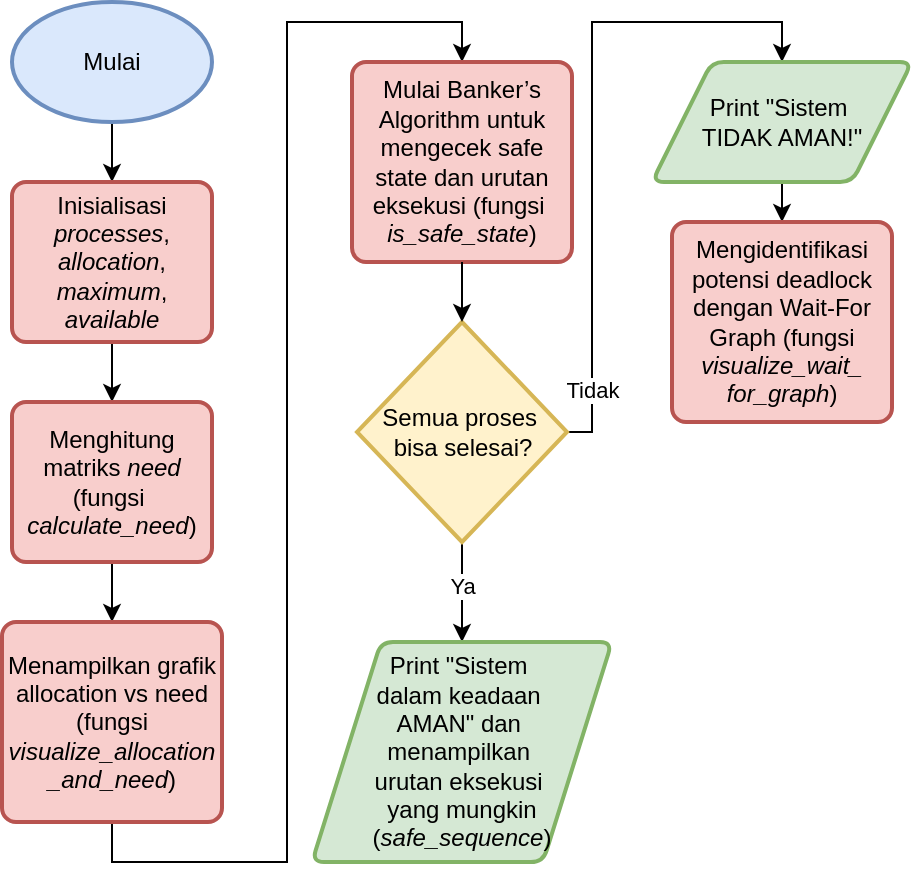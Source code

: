<mxfile version="26.2.14">
  <diagram name="Page-1" id="2t6RAkEXw6tURz-xVzC8">
    <mxGraphModel dx="671" dy="332" grid="1" gridSize="10" guides="1" tooltips="1" connect="1" arrows="1" fold="1" page="1" pageScale="1" pageWidth="850" pageHeight="1100" math="0" shadow="0">
      <root>
        <mxCell id="0" />
        <mxCell id="1" parent="0" />
        <mxCell id="vlM3vvVPuQ_DbB2GBHVn-4" style="edgeStyle=orthogonalEdgeStyle;rounded=0;orthogonalLoop=1;jettySize=auto;html=1;exitX=0.5;exitY=1;exitDx=0;exitDy=0;exitPerimeter=0;entryX=0.5;entryY=0;entryDx=0;entryDy=0;" edge="1" parent="1" source="vlM3vvVPuQ_DbB2GBHVn-2" target="vlM3vvVPuQ_DbB2GBHVn-3">
          <mxGeometry relative="1" as="geometry" />
        </mxCell>
        <mxCell id="vlM3vvVPuQ_DbB2GBHVn-2" value="Mulai" style="strokeWidth=2;html=1;shape=mxgraph.flowchart.start_1;whiteSpace=wrap;fillColor=#dae8fc;strokeColor=#6c8ebf;" vertex="1" parent="1">
          <mxGeometry x="120" y="150" width="100" height="60" as="geometry" />
        </mxCell>
        <mxCell id="vlM3vvVPuQ_DbB2GBHVn-6" style="edgeStyle=orthogonalEdgeStyle;rounded=0;orthogonalLoop=1;jettySize=auto;html=1;exitX=0.5;exitY=1;exitDx=0;exitDy=0;entryX=0.5;entryY=0;entryDx=0;entryDy=0;" edge="1" parent="1" source="vlM3vvVPuQ_DbB2GBHVn-3" target="vlM3vvVPuQ_DbB2GBHVn-5">
          <mxGeometry relative="1" as="geometry" />
        </mxCell>
        <mxCell id="vlM3vvVPuQ_DbB2GBHVn-3" value="Inisialisasi &lt;i&gt;processes&lt;/i&gt;, &lt;i&gt;allocation&lt;/i&gt;, &lt;i&gt;maximum&lt;/i&gt;, &lt;i&gt;available&lt;/i&gt;" style="rounded=1;whiteSpace=wrap;html=1;absoluteArcSize=1;arcSize=14;strokeWidth=2;fillColor=#f8cecc;strokeColor=#b85450;" vertex="1" parent="1">
          <mxGeometry x="120" y="240" width="100" height="80" as="geometry" />
        </mxCell>
        <mxCell id="vlM3vvVPuQ_DbB2GBHVn-8" style="edgeStyle=orthogonalEdgeStyle;rounded=0;orthogonalLoop=1;jettySize=auto;html=1;exitX=0.5;exitY=1;exitDx=0;exitDy=0;entryX=0.5;entryY=0;entryDx=0;entryDy=0;" edge="1" parent="1" source="vlM3vvVPuQ_DbB2GBHVn-5" target="vlM3vvVPuQ_DbB2GBHVn-7">
          <mxGeometry relative="1" as="geometry" />
        </mxCell>
        <mxCell id="vlM3vvVPuQ_DbB2GBHVn-5" value="Menghitung matriks&amp;nbsp;&lt;i&gt;need &lt;/i&gt;(fungsi&amp;nbsp;&lt;div&gt;&lt;i&gt;calculate_need&lt;/i&gt;)&lt;/div&gt;" style="rounded=1;whiteSpace=wrap;html=1;absoluteArcSize=1;arcSize=14;strokeWidth=2;fillColor=#f8cecc;strokeColor=#b85450;" vertex="1" parent="1">
          <mxGeometry x="120" y="350" width="100" height="80" as="geometry" />
        </mxCell>
        <mxCell id="vlM3vvVPuQ_DbB2GBHVn-10" style="edgeStyle=orthogonalEdgeStyle;rounded=0;orthogonalLoop=1;jettySize=auto;html=1;exitX=0.5;exitY=1;exitDx=0;exitDy=0;entryX=0.5;entryY=0;entryDx=0;entryDy=0;" edge="1" parent="1" source="vlM3vvVPuQ_DbB2GBHVn-7" target="vlM3vvVPuQ_DbB2GBHVn-9">
          <mxGeometry relative="1" as="geometry" />
        </mxCell>
        <mxCell id="vlM3vvVPuQ_DbB2GBHVn-7" value="&lt;div&gt;Menampilkan grafik allocation vs need (&lt;span style=&quot;background-color: transparent; color: light-dark(rgb(0, 0, 0), rgb(255, 255, 255));&quot;&gt;fungsi &lt;/span&gt;&lt;i style=&quot;background-color: transparent; color: light-dark(rgb(0, 0, 0), rgb(255, 255, 255));&quot;&gt;visualize_allocation&lt;/i&gt;&lt;/div&gt;&lt;div&gt;&lt;i&gt;_and_need&lt;/i&gt;)&lt;/div&gt;" style="rounded=1;whiteSpace=wrap;html=1;absoluteArcSize=1;arcSize=14;strokeWidth=2;fillColor=#f8cecc;strokeColor=#b85450;" vertex="1" parent="1">
          <mxGeometry x="115" y="460" width="110" height="100" as="geometry" />
        </mxCell>
        <mxCell id="vlM3vvVPuQ_DbB2GBHVn-9" value="Mulai Banker’s Algorithm untuk mengecek safe state dan urutan eksekusi (fungsi&amp;nbsp;&lt;div&gt;&lt;i&gt;is_safe_state&lt;/i&gt;)&lt;/div&gt;" style="rounded=1;whiteSpace=wrap;html=1;absoluteArcSize=1;arcSize=14;strokeWidth=2;fillColor=#f8cecc;strokeColor=#b85450;" vertex="1" parent="1">
          <mxGeometry x="290" y="180" width="110" height="100" as="geometry" />
        </mxCell>
        <mxCell id="vlM3vvVPuQ_DbB2GBHVn-14" style="edgeStyle=orthogonalEdgeStyle;rounded=0;orthogonalLoop=1;jettySize=auto;html=1;exitX=0.5;exitY=1;exitDx=0;exitDy=0;exitPerimeter=0;" edge="1" parent="1" source="vlM3vvVPuQ_DbB2GBHVn-11" target="vlM3vvVPuQ_DbB2GBHVn-13">
          <mxGeometry relative="1" as="geometry" />
        </mxCell>
        <mxCell id="vlM3vvVPuQ_DbB2GBHVn-17" value="Ya" style="edgeLabel;html=1;align=center;verticalAlign=middle;resizable=0;points=[];" vertex="1" connectable="0" parent="vlM3vvVPuQ_DbB2GBHVn-14">
          <mxGeometry x="-0.136" relative="1" as="geometry">
            <mxPoint as="offset" />
          </mxGeometry>
        </mxCell>
        <mxCell id="vlM3vvVPuQ_DbB2GBHVn-18" value="" style="edgeStyle=orthogonalEdgeStyle;rounded=0;orthogonalLoop=1;jettySize=auto;html=1;entryX=0.5;entryY=0;entryDx=0;entryDy=0;" edge="1" parent="1" source="vlM3vvVPuQ_DbB2GBHVn-11" target="vlM3vvVPuQ_DbB2GBHVn-15">
          <mxGeometry relative="1" as="geometry">
            <Array as="points">
              <mxPoint x="410" y="365" />
              <mxPoint x="410" y="160" />
              <mxPoint x="505" y="160" />
            </Array>
          </mxGeometry>
        </mxCell>
        <mxCell id="vlM3vvVPuQ_DbB2GBHVn-19" value="Tidak" style="edgeLabel;html=1;align=center;verticalAlign=middle;resizable=0;points=[];" vertex="1" connectable="0" parent="vlM3vvVPuQ_DbB2GBHVn-18">
          <mxGeometry x="-0.798" y="1" relative="1" as="geometry">
            <mxPoint x="1" as="offset" />
          </mxGeometry>
        </mxCell>
        <mxCell id="vlM3vvVPuQ_DbB2GBHVn-11" value="Semua proses&amp;nbsp;&lt;div&gt;bisa selesai?&lt;/div&gt;" style="strokeWidth=2;html=1;shape=mxgraph.flowchart.decision;whiteSpace=wrap;fillColor=#fff2cc;strokeColor=#d6b656;" vertex="1" parent="1">
          <mxGeometry x="292.5" y="310" width="105" height="110" as="geometry" />
        </mxCell>
        <mxCell id="vlM3vvVPuQ_DbB2GBHVn-12" style="edgeStyle=orthogonalEdgeStyle;rounded=0;orthogonalLoop=1;jettySize=auto;html=1;exitX=0.5;exitY=1;exitDx=0;exitDy=0;entryX=0.5;entryY=0;entryDx=0;entryDy=0;entryPerimeter=0;" edge="1" parent="1" source="vlM3vvVPuQ_DbB2GBHVn-9" target="vlM3vvVPuQ_DbB2GBHVn-11">
          <mxGeometry relative="1" as="geometry" />
        </mxCell>
        <mxCell id="vlM3vvVPuQ_DbB2GBHVn-13" value="&lt;div&gt;Print &quot;Sistem&amp;nbsp;&lt;/div&gt;&lt;div&gt;dalam keadaan&amp;nbsp;&lt;/div&gt;&lt;div&gt;AMAN&quot;&amp;nbsp;&lt;span style=&quot;background-color: transparent; color: light-dark(rgb(0, 0, 0), rgb(255, 255, 255));&quot;&gt;dan&amp;nbsp;&lt;/span&gt;&lt;/div&gt;&lt;div&gt;&lt;span style=&quot;background-color: transparent; color: light-dark(rgb(0, 0, 0), rgb(255, 255, 255));&quot;&gt;m&lt;/span&gt;&lt;span style=&quot;background-color: transparent; color: light-dark(rgb(0, 0, 0), rgb(255, 255, 255));&quot;&gt;enampilkan&amp;nbsp;&lt;/span&gt;&lt;/div&gt;&lt;div&gt;&lt;span style=&quot;background-color: transparent; color: light-dark(rgb(0, 0, 0), rgb(255, 255, 255));&quot;&gt;urutan eksekusi&amp;nbsp;&lt;/span&gt;&lt;/div&gt;&lt;div&gt;&lt;span style=&quot;background-color: transparent; color: light-dark(rgb(0, 0, 0), rgb(255, 255, 255));&quot;&gt;yang mungkin (&lt;i&gt;safe_sequence&lt;/i&gt;)&lt;/span&gt;&lt;/div&gt;" style="shape=parallelogram;html=1;strokeWidth=2;perimeter=parallelogramPerimeter;whiteSpace=wrap;rounded=1;arcSize=12;size=0.23;fillColor=#d5e8d4;strokeColor=#82b366;" vertex="1" parent="1">
          <mxGeometry x="270" y="470" width="150" height="110" as="geometry" />
        </mxCell>
        <mxCell id="vlM3vvVPuQ_DbB2GBHVn-21" value="" style="edgeStyle=orthogonalEdgeStyle;rounded=0;orthogonalLoop=1;jettySize=auto;html=1;" edge="1" parent="1" source="vlM3vvVPuQ_DbB2GBHVn-15" target="vlM3vvVPuQ_DbB2GBHVn-20">
          <mxGeometry relative="1" as="geometry" />
        </mxCell>
        <mxCell id="vlM3vvVPuQ_DbB2GBHVn-15" value="&lt;div&gt;Print &quot;Sistem&amp;nbsp;&lt;/div&gt;&lt;div&gt;TIDAK AMAN!&quot;&lt;/div&gt;" style="shape=parallelogram;html=1;strokeWidth=2;perimeter=parallelogramPerimeter;whiteSpace=wrap;rounded=1;arcSize=12;size=0.23;fillColor=#d5e8d4;strokeColor=#82b366;" vertex="1" parent="1">
          <mxGeometry x="440" y="180" width="130" height="60" as="geometry" />
        </mxCell>
        <mxCell id="vlM3vvVPuQ_DbB2GBHVn-20" value="Mengidentifikasi potensi deadlock dengan Wait-For Graph (fungsi &lt;i&gt;visualize_wait_&lt;/i&gt;&lt;div&gt;&lt;i&gt;for_graph&lt;/i&gt;)&lt;/div&gt;" style="rounded=1;whiteSpace=wrap;html=1;absoluteArcSize=1;arcSize=14;strokeWidth=2;fillColor=#f8cecc;strokeColor=#b85450;" vertex="1" parent="1">
          <mxGeometry x="450" y="260" width="110" height="100" as="geometry" />
        </mxCell>
      </root>
    </mxGraphModel>
  </diagram>
</mxfile>
